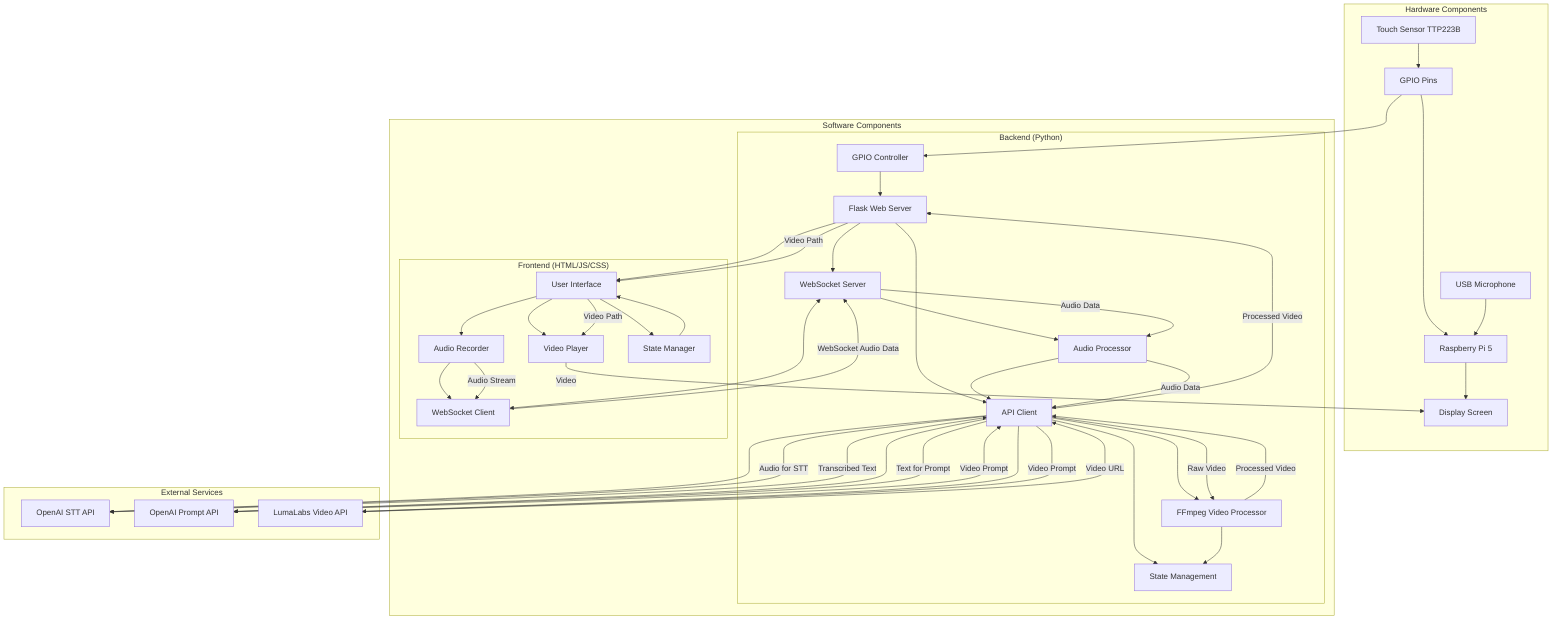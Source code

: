 graph TD
    %% Hardware Components
    subgraph Hardware["Hardware Components"]
        TS[Touch Sensor TTP223B]
        MIC[USB Microphone]
        RPI[Raspberry Pi 5]
        SCRN[Display Screen]
        GPIO[GPIO Pins]
    end
    
    %% Software Components
    subgraph Software["Software Components"]
        %% Backend Components
        subgraph Backend["Backend (Python)"]
            FLASK[Flask Web Server]
            WS[WebSocket Server]
            GP_CTRL[GPIO Controller]
            AUDIO_PROC[Audio Processor]
            API_CLIENT[API Client]
            FFMPEG[FFmpeg Video Processor]
            DB[State Management]
        end
        
        %% Frontend Components
        subgraph Frontend["Frontend (HTML/JS/CSS)"]
            UI[User Interface]
            AUDIO_REC[Audio Recorder]
            WS_CLIENT[WebSocket Client]
            VID_PLAYER[Video Player]
            STATE_MGR[State Manager]
        end
    end
    
    %% External Services
    subgraph External["External Services"]
        OPENAI_STT[OpenAI STT API]
        OPENAI_PROMPT[OpenAI Prompt API]
        LUMALABS[LumaLabs Video API]
    end
    
    %% Hardware Connections
    TS --> GPIO
    GPIO --> RPI
    MIC --> RPI
    RPI --> SCRN
    
    %% Software Connections
    GPIO --> GP_CTRL
    GP_CTRL --> FLASK
    
    %% Backend Connections
    FLASK --> WS
    FLASK --> API_CLIENT
    WS --> AUDIO_PROC
    AUDIO_PROC --> API_CLIENT
    API_CLIENT --> DB
    API_CLIENT --> FFMPEG
    FFMPEG --> DB
    
    %% Frontend-Backend Connections
    FLASK --> UI
    WS <--> WS_CLIENT
    
    %% Frontend Internal Connections
    UI --> AUDIO_REC
    UI --> VID_PLAYER
    UI --> STATE_MGR
    AUDIO_REC --> WS_CLIENT
    STATE_MGR --> UI
    
    %% External API Connections
    API_CLIENT --> OPENAI_STT
    API_CLIENT --> OPENAI_PROMPT
    API_CLIENT --> LUMALABS
    
    %% Data Flow for Key Operations
    AUDIO_REC -- "Audio Stream" --> WS_CLIENT
    WS_CLIENT -- "WebSocket Audio Data" --> WS
    WS -- "Audio Data" --> AUDIO_PROC
    AUDIO_PROC -- "Audio Data" --> API_CLIENT
    API_CLIENT -- "Audio for STT" --> OPENAI_STT
    OPENAI_STT -- "Transcribed Text" --> API_CLIENT
    API_CLIENT -- "Text for Prompt" --> OPENAI_PROMPT
    OPENAI_PROMPT -- "Video Prompt" --> API_CLIENT
    API_CLIENT -- "Video Prompt" --> LUMALABS
    LUMALABS -- "Video URL" --> API_CLIENT
    API_CLIENT -- "Raw Video" --> FFMPEG
    FFMPEG -- "Processed Video" --> API_CLIENT
    API_CLIENT -- "Processed Video" --> FLASK
    FLASK -- "Video Path" --> UI
    UI -- "Video Path" --> VID_PLAYER
    VID_PLAYER -- "Video" --> SCRN